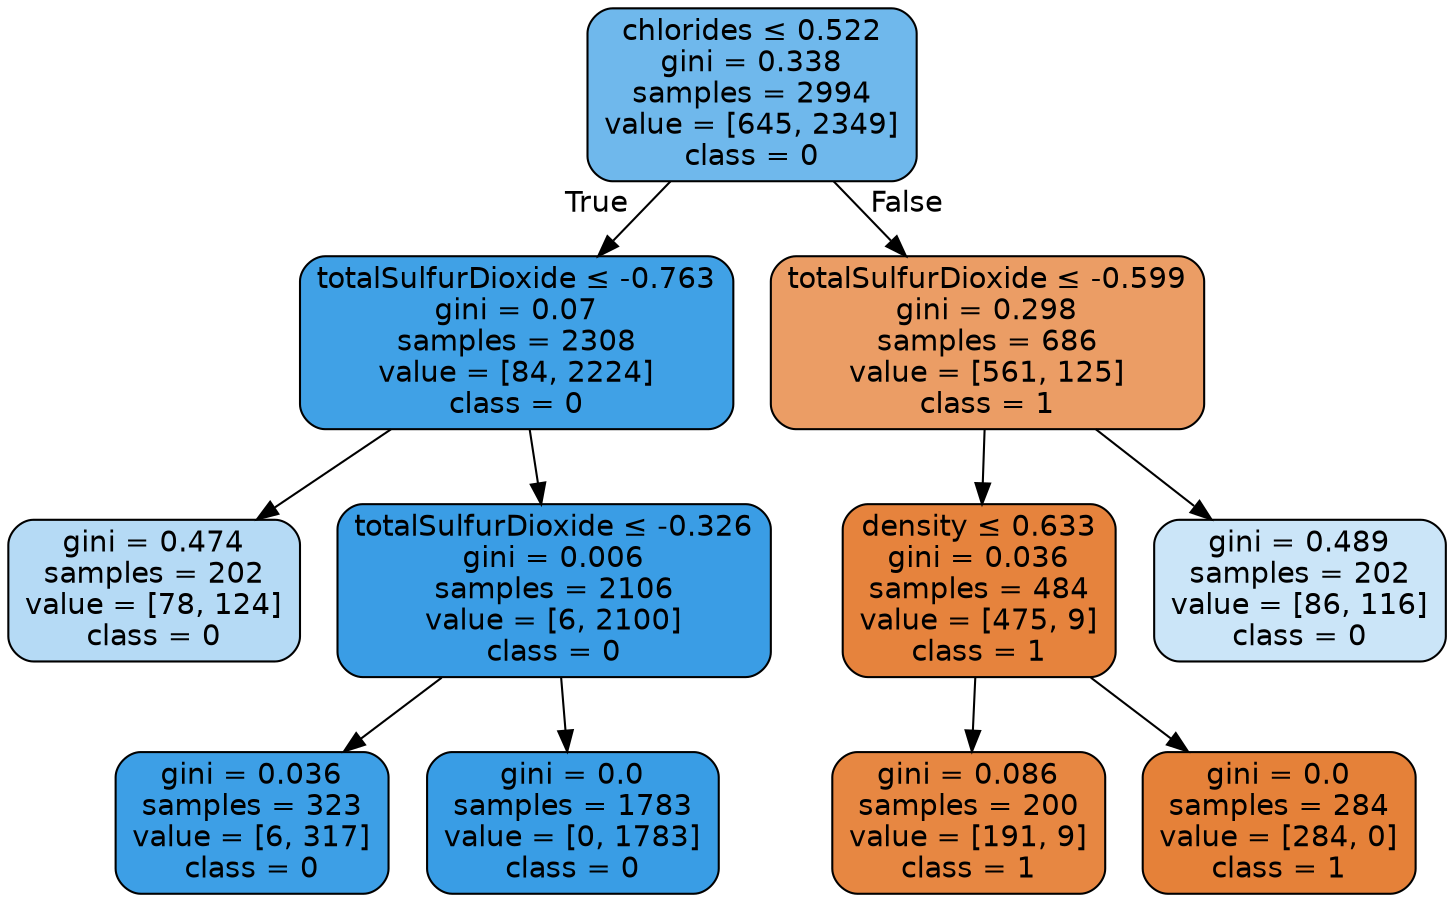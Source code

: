 digraph Tree {
node [shape=box, style="filled, rounded", color="black", fontname=helvetica] ;
edge [fontname=helvetica] ;
0 [label=<chlorides &le; 0.522<br/>gini = 0.338<br/>samples = 2994<br/>value = [645, 2349]<br/>class = 0>, fillcolor="#399de5b9"] ;
1 [label=<totalSulfurDioxide &le; -0.763<br/>gini = 0.07<br/>samples = 2308<br/>value = [84, 2224]<br/>class = 0>, fillcolor="#399de5f5"] ;
0 -> 1 [labeldistance=2.5, labelangle=45, headlabel="True"] ;
2 [label=<gini = 0.474<br/>samples = 202<br/>value = [78, 124]<br/>class = 0>, fillcolor="#399de55f"] ;
1 -> 2 ;
3 [label=<totalSulfurDioxide &le; -0.326<br/>gini = 0.006<br/>samples = 2106<br/>value = [6, 2100]<br/>class = 0>, fillcolor="#399de5fe"] ;
1 -> 3 ;
4 [label=<gini = 0.036<br/>samples = 323<br/>value = [6, 317]<br/>class = 0>, fillcolor="#399de5fa"] ;
3 -> 4 ;
5 [label=<gini = 0.0<br/>samples = 1783<br/>value = [0, 1783]<br/>class = 0>, fillcolor="#399de5ff"] ;
3 -> 5 ;
6 [label=<totalSulfurDioxide &le; -0.599<br/>gini = 0.298<br/>samples = 686<br/>value = [561, 125]<br/>class = 1>, fillcolor="#e58139c6"] ;
0 -> 6 [labeldistance=2.5, labelangle=-45, headlabel="False"] ;
7 [label=<density &le; 0.633<br/>gini = 0.036<br/>samples = 484<br/>value = [475, 9]<br/>class = 1>, fillcolor="#e58139fa"] ;
6 -> 7 ;
8 [label=<gini = 0.086<br/>samples = 200<br/>value = [191, 9]<br/>class = 1>, fillcolor="#e58139f3"] ;
7 -> 8 ;
9 [label=<gini = 0.0<br/>samples = 284<br/>value = [284, 0]<br/>class = 1>, fillcolor="#e58139ff"] ;
7 -> 9 ;
10 [label=<gini = 0.489<br/>samples = 202<br/>value = [86, 116]<br/>class = 0>, fillcolor="#399de542"] ;
6 -> 10 ;
}